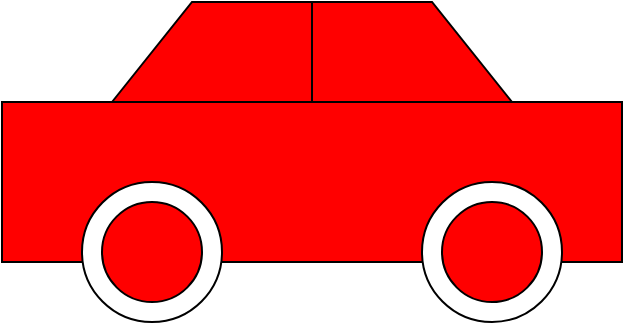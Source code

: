 <mxfile version="13.0.5" type="github"><diagram id="bkAT1UuUngHNlP8ay6Cl" name="Page-1"><mxGraphModel dx="913" dy="415" grid="1" gridSize="10" guides="1" tooltips="1" connect="1" arrows="1" fold="1" page="1" pageScale="1" pageWidth="200" pageHeight="200" math="0" shadow="0"><root><mxCell id="0"/><mxCell id="1" parent="0"/><mxCell id="X7TCyq5sJlezmRtfVyGo-1" value="" style="endArrow=none;html=1;" parent="1" edge="1"><mxGeometry width="50" height="50" relative="1" as="geometry"><mxPoint x="200" y="200" as="sourcePoint"/><mxPoint x="200" y="200" as="targetPoint"/></mxGeometry></mxCell><mxCell id="MrVfg3Xxgdj5mi3qR7PV-4" value="" style="shape=trapezoid;perimeter=trapezoidPerimeter;whiteSpace=wrap;html=1;fillColor=#FF0000;" parent="1" vertex="1"><mxGeometry x="95" y="120" width="200" height="50" as="geometry"/></mxCell><mxCell id="MrVfg3Xxgdj5mi3qR7PV-7" value="" style="rounded=0;whiteSpace=wrap;html=1;fillColor=#FF0000;" parent="1" vertex="1"><mxGeometry x="40" y="170" width="310" height="80" as="geometry"/></mxCell><mxCell id="MrVfg3Xxgdj5mi3qR7PV-2" value="" style="ellipse;whiteSpace=wrap;html=1;aspect=fixed;" parent="1" vertex="1"><mxGeometry x="80" y="210" width="70" height="70" as="geometry"/></mxCell><mxCell id="MrVfg3Xxgdj5mi3qR7PV-5" value="" style="ellipse;whiteSpace=wrap;html=1;aspect=fixed;fillColor=#FF0000;" parent="1" vertex="1"><mxGeometry x="90" y="220" width="50" height="50" as="geometry"/></mxCell><mxCell id="MrVfg3Xxgdj5mi3qR7PV-3" value="" style="ellipse;whiteSpace=wrap;html=1;aspect=fixed;" parent="1" vertex="1"><mxGeometry x="250" y="210" width="70" height="70" as="geometry"/></mxCell><mxCell id="MrVfg3Xxgdj5mi3qR7PV-6" value="" style="ellipse;whiteSpace=wrap;html=1;aspect=fixed;fillColor=#FF0000;" parent="1" vertex="1"><mxGeometry x="260" y="220" width="50" height="50" as="geometry"/></mxCell><mxCell id="MrVfg3Xxgdj5mi3qR7PV-11" value="" style="endArrow=none;html=1;exitX=0.5;exitY=0;exitDx=0;exitDy=0;" parent="1" source="MrVfg3Xxgdj5mi3qR7PV-4" target="MrVfg3Xxgdj5mi3qR7PV-7" edge="1"><mxGeometry width="50" height="50" relative="1" as="geometry"><mxPoint x="110" y="300" as="sourcePoint"/><mxPoint x="160" y="250" as="targetPoint"/></mxGeometry></mxCell></root></mxGraphModel></diagram></mxfile>